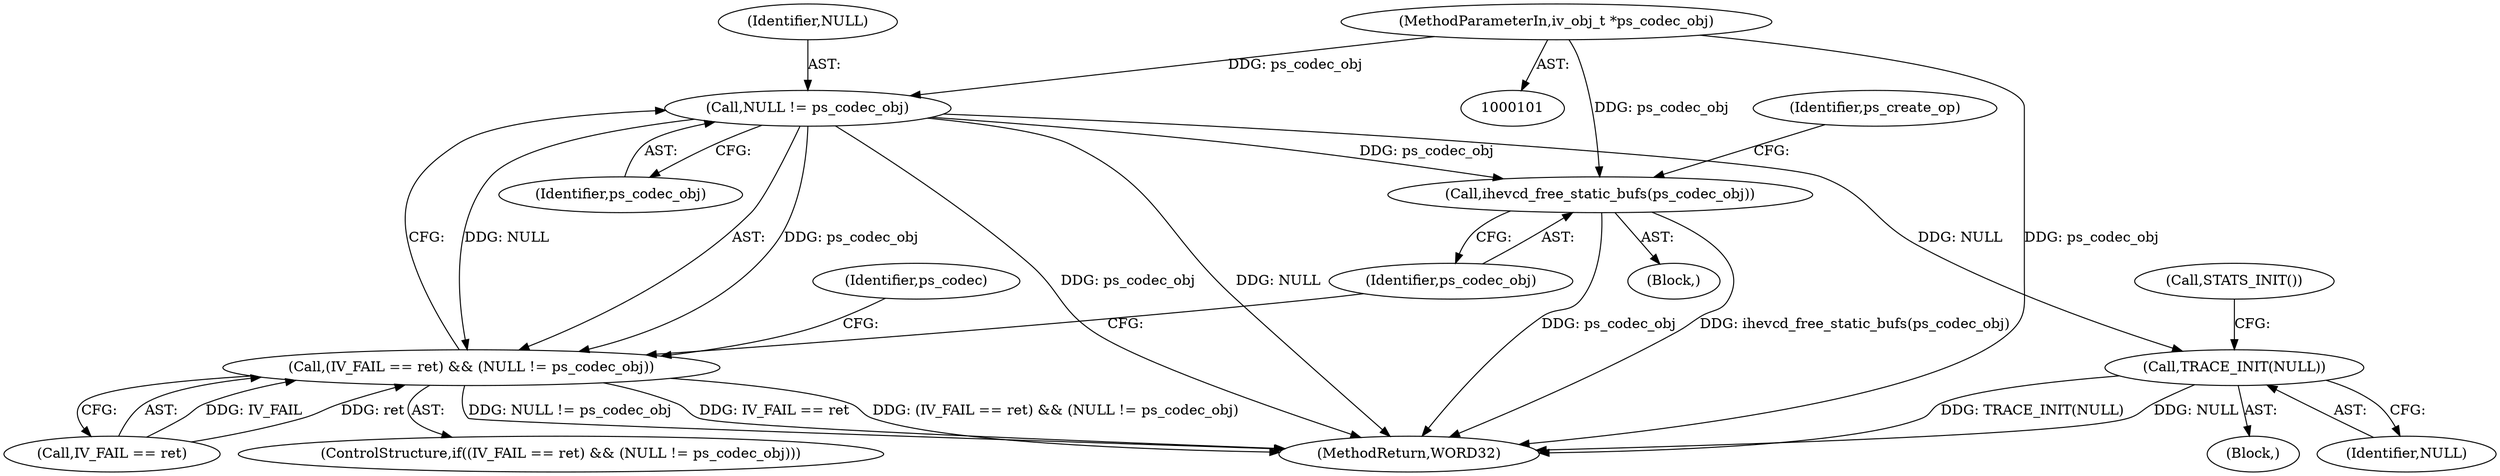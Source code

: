digraph "1_Android_3ed3c6b79a7b9a60c475dd4936ad57b0b92fd600@pointer" {
"1000102" [label="(MethodParameterIn,iv_obj_t *ps_codec_obj)"];
"1000133" [label="(Call,NULL != ps_codec_obj)"];
"1000129" [label="(Call,(IV_FAIL == ret) && (NULL != ps_codec_obj))"];
"1000137" [label="(Call,ihevcd_free_static_bufs(ps_codec_obj))"];
"1000168" [label="(Call,TRACE_INIT(NULL))"];
"1000133" [label="(Call,NULL != ps_codec_obj)"];
"1000135" [label="(Identifier,ps_codec_obj)"];
"1000168" [label="(Call,TRACE_INIT(NULL))"];
"1000129" [label="(Call,(IV_FAIL == ret) && (NULL != ps_codec_obj))"];
"1000137" [label="(Call,ihevcd_free_static_bufs(ps_codec_obj))"];
"1000134" [label="(Identifier,NULL)"];
"1000169" [label="(Identifier,NULL)"];
"1000136" [label="(Block,)"];
"1000138" [label="(Identifier,ps_codec_obj)"];
"1000105" [label="(Block,)"];
"1000142" [label="(Identifier,ps_create_op)"];
"1000173" [label="(MethodReturn,WORD32)"];
"1000170" [label="(Call,STATS_INIT())"];
"1000130" [label="(Call,IV_FAIL == ret)"];
"1000128" [label="(ControlStructure,if((IV_FAIL == ret) && (NULL != ps_codec_obj)))"];
"1000158" [label="(Identifier,ps_codec)"];
"1000102" [label="(MethodParameterIn,iv_obj_t *ps_codec_obj)"];
"1000102" -> "1000101"  [label="AST: "];
"1000102" -> "1000173"  [label="DDG: ps_codec_obj"];
"1000102" -> "1000133"  [label="DDG: ps_codec_obj"];
"1000102" -> "1000137"  [label="DDG: ps_codec_obj"];
"1000133" -> "1000129"  [label="AST: "];
"1000133" -> "1000135"  [label="CFG: "];
"1000134" -> "1000133"  [label="AST: "];
"1000135" -> "1000133"  [label="AST: "];
"1000129" -> "1000133"  [label="CFG: "];
"1000133" -> "1000173"  [label="DDG: NULL"];
"1000133" -> "1000173"  [label="DDG: ps_codec_obj"];
"1000133" -> "1000129"  [label="DDG: NULL"];
"1000133" -> "1000129"  [label="DDG: ps_codec_obj"];
"1000133" -> "1000137"  [label="DDG: ps_codec_obj"];
"1000133" -> "1000168"  [label="DDG: NULL"];
"1000129" -> "1000128"  [label="AST: "];
"1000129" -> "1000130"  [label="CFG: "];
"1000130" -> "1000129"  [label="AST: "];
"1000138" -> "1000129"  [label="CFG: "];
"1000158" -> "1000129"  [label="CFG: "];
"1000129" -> "1000173"  [label="DDG: IV_FAIL == ret"];
"1000129" -> "1000173"  [label="DDG: (IV_FAIL == ret) && (NULL != ps_codec_obj)"];
"1000129" -> "1000173"  [label="DDG: NULL != ps_codec_obj"];
"1000130" -> "1000129"  [label="DDG: IV_FAIL"];
"1000130" -> "1000129"  [label="DDG: ret"];
"1000137" -> "1000136"  [label="AST: "];
"1000137" -> "1000138"  [label="CFG: "];
"1000138" -> "1000137"  [label="AST: "];
"1000142" -> "1000137"  [label="CFG: "];
"1000137" -> "1000173"  [label="DDG: ps_codec_obj"];
"1000137" -> "1000173"  [label="DDG: ihevcd_free_static_bufs(ps_codec_obj)"];
"1000168" -> "1000105"  [label="AST: "];
"1000168" -> "1000169"  [label="CFG: "];
"1000169" -> "1000168"  [label="AST: "];
"1000170" -> "1000168"  [label="CFG: "];
"1000168" -> "1000173"  [label="DDG: NULL"];
"1000168" -> "1000173"  [label="DDG: TRACE_INIT(NULL)"];
}
